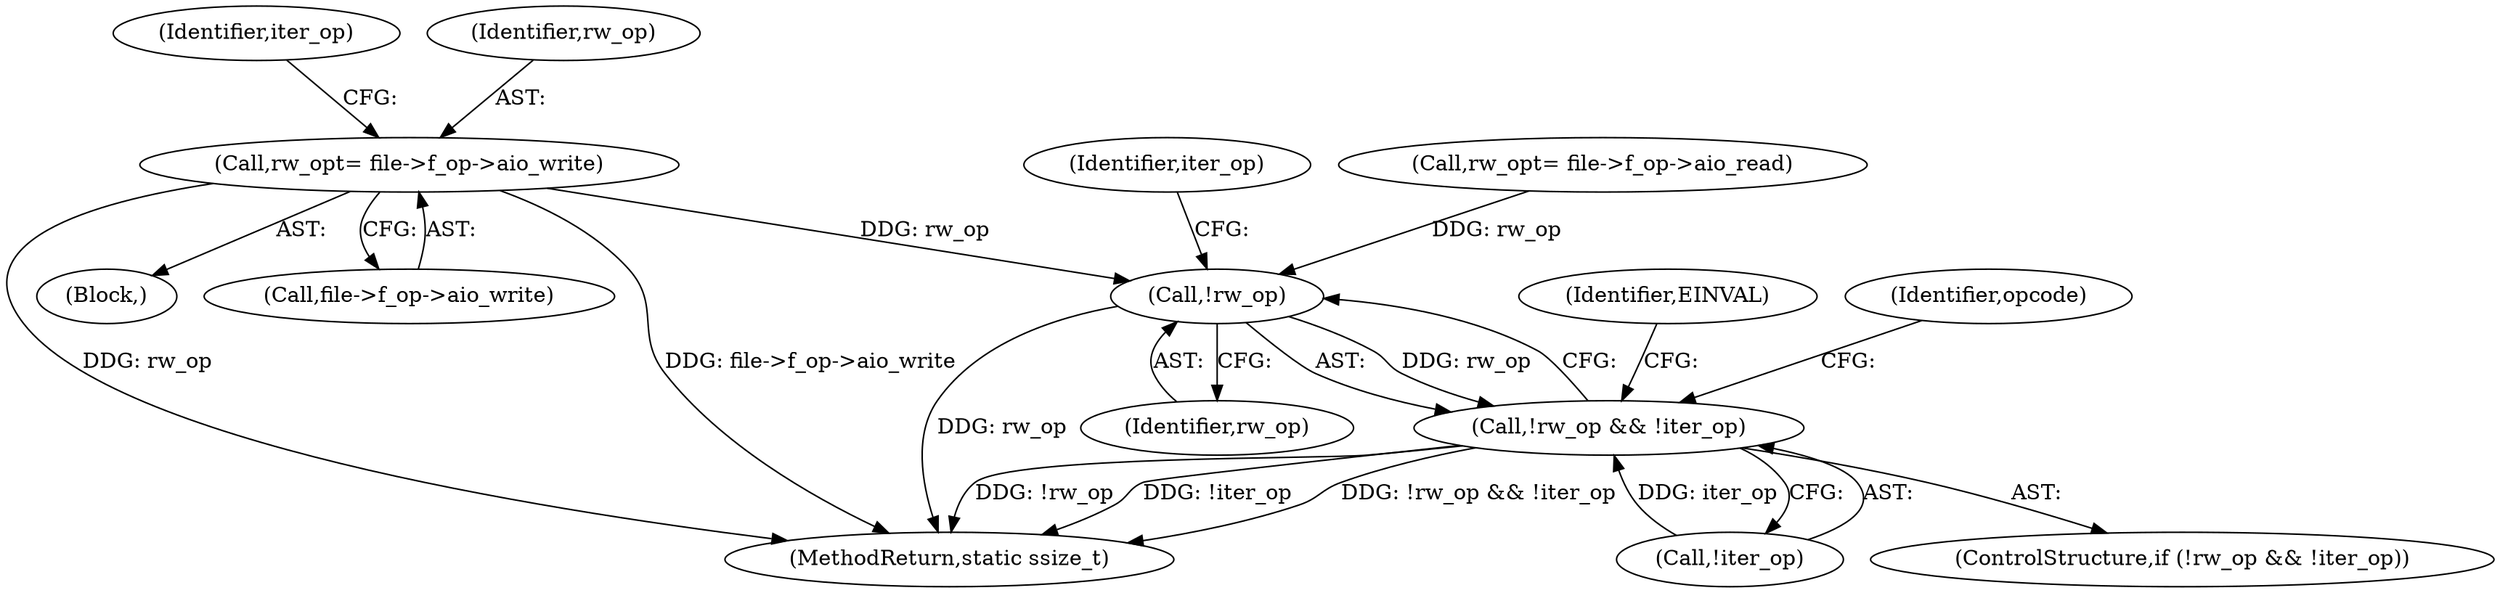 digraph "0_linux_4c185ce06dca14f5cea192f5a2c981ef50663f2b@API" {
"1000162" [label="(Call,rw_op\t= file->f_op->aio_write)"];
"1000191" [label="(Call,!rw_op)"];
"1000190" [label="(Call,!rw_op && !iter_op)"];
"1000170" [label="(Identifier,iter_op)"];
"1000191" [label="(Call,!rw_op)"];
"1000139" [label="(Call,rw_op\t= file->f_op->aio_read)"];
"1000194" [label="(Identifier,iter_op)"];
"1000193" [label="(Call,!iter_op)"];
"1000162" [label="(Call,rw_op\t= file->f_op->aio_write)"];
"1000394" [label="(MethodReturn,static ssize_t)"];
"1000190" [label="(Call,!rw_op && !iter_op)"];
"1000130" [label="(Block,)"];
"1000197" [label="(Identifier,EINVAL)"];
"1000189" [label="(ControlStructure,if (!rw_op && !iter_op))"];
"1000201" [label="(Identifier,opcode)"];
"1000163" [label="(Identifier,rw_op)"];
"1000192" [label="(Identifier,rw_op)"];
"1000164" [label="(Call,file->f_op->aio_write)"];
"1000162" -> "1000130"  [label="AST: "];
"1000162" -> "1000164"  [label="CFG: "];
"1000163" -> "1000162"  [label="AST: "];
"1000164" -> "1000162"  [label="AST: "];
"1000170" -> "1000162"  [label="CFG: "];
"1000162" -> "1000394"  [label="DDG: file->f_op->aio_write"];
"1000162" -> "1000394"  [label="DDG: rw_op"];
"1000162" -> "1000191"  [label="DDG: rw_op"];
"1000191" -> "1000190"  [label="AST: "];
"1000191" -> "1000192"  [label="CFG: "];
"1000192" -> "1000191"  [label="AST: "];
"1000194" -> "1000191"  [label="CFG: "];
"1000190" -> "1000191"  [label="CFG: "];
"1000191" -> "1000394"  [label="DDG: rw_op"];
"1000191" -> "1000190"  [label="DDG: rw_op"];
"1000139" -> "1000191"  [label="DDG: rw_op"];
"1000190" -> "1000189"  [label="AST: "];
"1000190" -> "1000193"  [label="CFG: "];
"1000193" -> "1000190"  [label="AST: "];
"1000197" -> "1000190"  [label="CFG: "];
"1000201" -> "1000190"  [label="CFG: "];
"1000190" -> "1000394"  [label="DDG: !rw_op && !iter_op"];
"1000190" -> "1000394"  [label="DDG: !rw_op"];
"1000190" -> "1000394"  [label="DDG: !iter_op"];
"1000193" -> "1000190"  [label="DDG: iter_op"];
}
